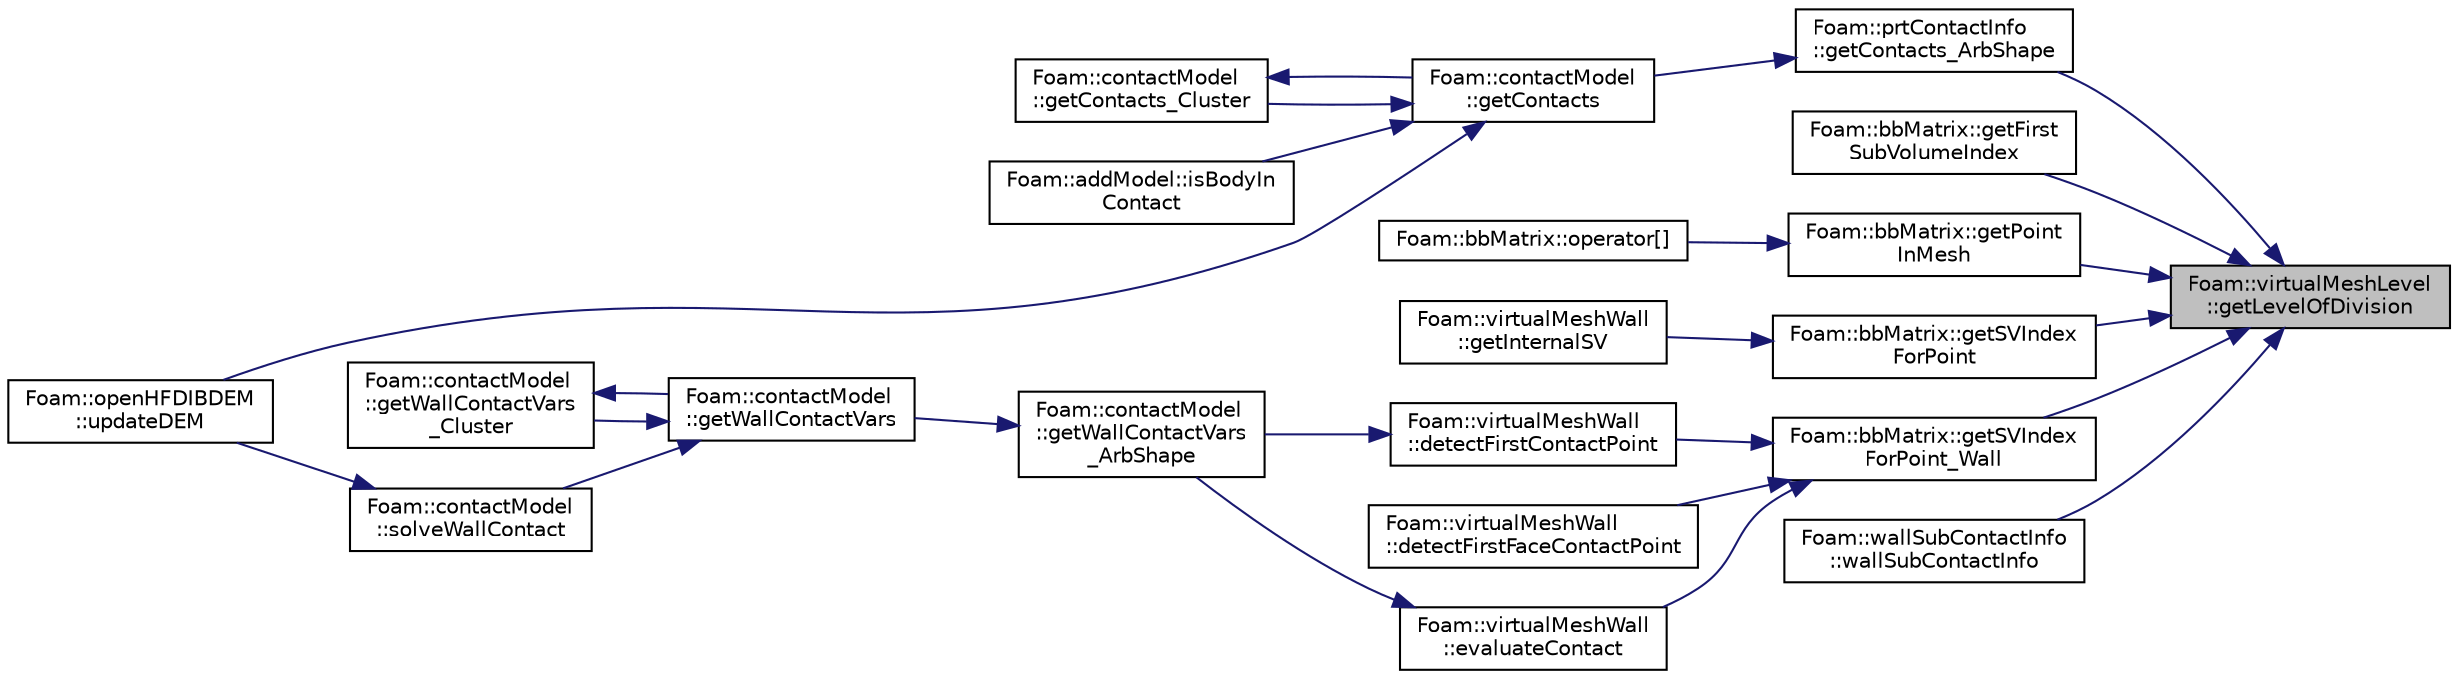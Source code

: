 digraph "Foam::virtualMeshLevel::getLevelOfDivision"
{
 // LATEX_PDF_SIZE
  edge [fontname="Helvetica",fontsize="10",labelfontname="Helvetica",labelfontsize="10"];
  node [fontname="Helvetica",fontsize="10",shape=record];
  rankdir="RL";
  Node1 [label="Foam::virtualMeshLevel\l::getLevelOfDivision",height=0.2,width=0.4,color="black", fillcolor="grey75", style="filled", fontcolor="black",tooltip=" "];
  Node1 -> Node2 [dir="back",color="midnightblue",fontsize="10",style="solid"];
  Node2 [label="Foam::prtContactInfo\l::getContacts_ArbShape",height=0.2,width=0.4,color="black", fillcolor="white", style="filled",URL="$classFoam_1_1prtContactInfo.html#aceb4dd78b4357ad9cbb3e616775cc514",tooltip=" "];
  Node2 -> Node3 [dir="back",color="midnightblue",fontsize="10",style="solid"];
  Node3 [label="Foam::contactModel\l::getContacts",height=0.2,width=0.4,color="black", fillcolor="white", style="filled",URL="$namespaceFoam_1_1contactModel.html#a3baef36a0cef71bd28ad397754d07c36",tooltip=" "];
  Node3 -> Node4 [dir="back",color="midnightblue",fontsize="10",style="solid"];
  Node4 [label="Foam::contactModel\l::getContacts_Cluster",height=0.2,width=0.4,color="black", fillcolor="white", style="filled",URL="$namespaceFoam_1_1contactModel.html#a7fb30fa7ddc76d1e49f88644e312c280",tooltip=" "];
  Node4 -> Node3 [dir="back",color="midnightblue",fontsize="10",style="solid"];
  Node3 -> Node5 [dir="back",color="midnightblue",fontsize="10",style="solid"];
  Node5 [label="Foam::addModel::isBodyIn\lContact",height=0.2,width=0.4,color="black", fillcolor="white", style="filled",URL="$classFoam_1_1addModel.html#a6ebc08e73279bee94a8e7a317c2d57be",tooltip=" "];
  Node3 -> Node6 [dir="back",color="midnightblue",fontsize="10",style="solid"];
  Node6 [label="Foam::openHFDIBDEM\l::updateDEM",height=0.2,width=0.4,color="black", fillcolor="white", style="filled",URL="$classFoam_1_1openHFDIBDEM.html#a631520a4cab61268624eada0bb3497f0",tooltip=" "];
  Node1 -> Node7 [dir="back",color="midnightblue",fontsize="10",style="solid"];
  Node7 [label="Foam::bbMatrix::getFirst\lSubVolumeIndex",height=0.2,width=0.4,color="black", fillcolor="white", style="filled",URL="$classFoam_1_1bbMatrix.html#a0b736192e4890c7c0b49fd18ba91e57e",tooltip=" "];
  Node1 -> Node8 [dir="back",color="midnightblue",fontsize="10",style="solid"];
  Node8 [label="Foam::bbMatrix::getPoint\lInMesh",height=0.2,width=0.4,color="black", fillcolor="white", style="filled",URL="$classFoam_1_1bbMatrix.html#a6f4dbab4295563a0d990be39589c56c2",tooltip=" "];
  Node8 -> Node9 [dir="back",color="midnightblue",fontsize="10",style="solid"];
  Node9 [label="Foam::bbMatrix::operator[]",height=0.2,width=0.4,color="black", fillcolor="white", style="filled",URL="$classFoam_1_1bbMatrix.html#a8563570fde6efce95d2466fc9dcbec6f",tooltip=" "];
  Node1 -> Node10 [dir="back",color="midnightblue",fontsize="10",style="solid"];
  Node10 [label="Foam::bbMatrix::getSVIndex\lForPoint",height=0.2,width=0.4,color="black", fillcolor="white", style="filled",URL="$classFoam_1_1bbMatrix.html#a276ee0041fe40d201d4c92f9f97cc807",tooltip=" "];
  Node10 -> Node11 [dir="back",color="midnightblue",fontsize="10",style="solid"];
  Node11 [label="Foam::virtualMeshWall\l::getInternalSV",height=0.2,width=0.4,color="black", fillcolor="white", style="filled",URL="$classFoam_1_1virtualMeshWall.html#aa22cdb168de3f2f0d3f0f9c0f2cd57c4",tooltip=" "];
  Node1 -> Node12 [dir="back",color="midnightblue",fontsize="10",style="solid"];
  Node12 [label="Foam::bbMatrix::getSVIndex\lForPoint_Wall",height=0.2,width=0.4,color="black", fillcolor="white", style="filled",URL="$classFoam_1_1bbMatrix.html#a17f37ee48a2af9a679c0e642d8df8135",tooltip=" "];
  Node12 -> Node13 [dir="back",color="midnightblue",fontsize="10",style="solid"];
  Node13 [label="Foam::virtualMeshWall\l::detectFirstContactPoint",height=0.2,width=0.4,color="black", fillcolor="white", style="filled",URL="$classFoam_1_1virtualMeshWall.html#a229ccdf5daaa15de592ba5699ca24759",tooltip=" "];
  Node13 -> Node14 [dir="back",color="midnightblue",fontsize="10",style="solid"];
  Node14 [label="Foam::contactModel\l::getWallContactVars\l_ArbShape",height=0.2,width=0.4,color="black", fillcolor="white", style="filled",URL="$namespaceFoam_1_1contactModel.html#a2ca5920582a637b866f11430e86e87cf",tooltip=" "];
  Node14 -> Node15 [dir="back",color="midnightblue",fontsize="10",style="solid"];
  Node15 [label="Foam::contactModel\l::getWallContactVars",height=0.2,width=0.4,color="black", fillcolor="white", style="filled",URL="$namespaceFoam_1_1contactModel.html#a133ce31f847a9343816fc68c01b2004b",tooltip=" "];
  Node15 -> Node16 [dir="back",color="midnightblue",fontsize="10",style="solid"];
  Node16 [label="Foam::contactModel\l::getWallContactVars\l_Cluster",height=0.2,width=0.4,color="black", fillcolor="white", style="filled",URL="$namespaceFoam_1_1contactModel.html#a63c79957b49d3cde697bb4791d1cc6b4",tooltip=" "];
  Node16 -> Node15 [dir="back",color="midnightblue",fontsize="10",style="solid"];
  Node15 -> Node17 [dir="back",color="midnightblue",fontsize="10",style="solid"];
  Node17 [label="Foam::contactModel\l::solveWallContact",height=0.2,width=0.4,color="black", fillcolor="white", style="filled",URL="$namespaceFoam_1_1contactModel.html#aff2224d04310d3d48f3221a9633dbff9",tooltip=" "];
  Node17 -> Node6 [dir="back",color="midnightblue",fontsize="10",style="solid"];
  Node12 -> Node18 [dir="back",color="midnightblue",fontsize="10",style="solid"];
  Node18 [label="Foam::virtualMeshWall\l::detectFirstFaceContactPoint",height=0.2,width=0.4,color="black", fillcolor="white", style="filled",URL="$classFoam_1_1virtualMeshWall.html#a493c9c144c45daae654c8805bed08eca",tooltip=" "];
  Node12 -> Node19 [dir="back",color="midnightblue",fontsize="10",style="solid"];
  Node19 [label="Foam::virtualMeshWall\l::evaluateContact",height=0.2,width=0.4,color="black", fillcolor="white", style="filled",URL="$classFoam_1_1virtualMeshWall.html#a3579436720c2e5fcceea3ab96584cef4",tooltip=" "];
  Node19 -> Node14 [dir="back",color="midnightblue",fontsize="10",style="solid"];
  Node1 -> Node20 [dir="back",color="midnightblue",fontsize="10",style="solid"];
  Node20 [label="Foam::wallSubContactInfo\l::wallSubContactInfo",height=0.2,width=0.4,color="black", fillcolor="white", style="filled",URL="$classFoam_1_1wallSubContactInfo.html#a62b419713d904adec0657acdaaf7c9a4",tooltip=" "];
}
